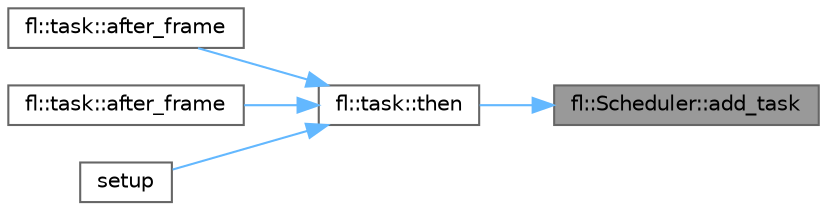 digraph "fl::Scheduler::add_task"
{
 // INTERACTIVE_SVG=YES
 // LATEX_PDF_SIZE
  bgcolor="transparent";
  edge [fontname=Helvetica,fontsize=10,labelfontname=Helvetica,labelfontsize=10];
  node [fontname=Helvetica,fontsize=10,shape=box,height=0.2,width=0.4];
  rankdir="RL";
  Node1 [id="Node000001",label="fl::Scheduler::add_task",height=0.2,width=0.4,color="gray40", fillcolor="grey60", style="filled", fontcolor="black",tooltip=" "];
  Node1 -> Node2 [id="edge1_Node000001_Node000002",dir="back",color="steelblue1",style="solid",tooltip=" "];
  Node2 [id="Node000002",label="fl::task::then",height=0.2,width=0.4,color="grey40", fillcolor="white", style="filled",URL="$d7/d86/classfl_1_1task_a8edbe77a03a7c4b29115db65778bee74.html#a8edbe77a03a7c4b29115db65778bee74",tooltip=" "];
  Node2 -> Node3 [id="edge2_Node000002_Node000003",dir="back",color="steelblue1",style="solid",tooltip=" "];
  Node3 [id="Node000003",label="fl::task::after_frame",height=0.2,width=0.4,color="grey40", fillcolor="white", style="filled",URL="$d7/d86/classfl_1_1task_a2f72951d9ee4e9182a111d4b99e659dd.html#a2f72951d9ee4e9182a111d4b99e659dd",tooltip=" "];
  Node2 -> Node4 [id="edge3_Node000002_Node000004",dir="back",color="steelblue1",style="solid",tooltip=" "];
  Node4 [id="Node000004",label="fl::task::after_frame",height=0.2,width=0.4,color="grey40", fillcolor="white", style="filled",URL="$d7/d86/classfl_1_1task_a752e0a5451dfb3ac6e994f39926f6564.html#a752e0a5451dfb3ac6e994f39926f6564",tooltip=" "];
  Node2 -> Node5 [id="edge4_Node000002_Node000005",dir="back",color="steelblue1",style="solid",tooltip=" "];
  Node5 [id="Node000005",label="setup",height=0.2,width=0.4,color="grey40", fillcolor="white", style="filled",URL="$d5/d1b/examples_2_async_2async_8h_a4fc01d736fe50cf5b977f755b675f11d.html#a4fc01d736fe50cf5b977f755b675f11d",tooltip=" "];
}
